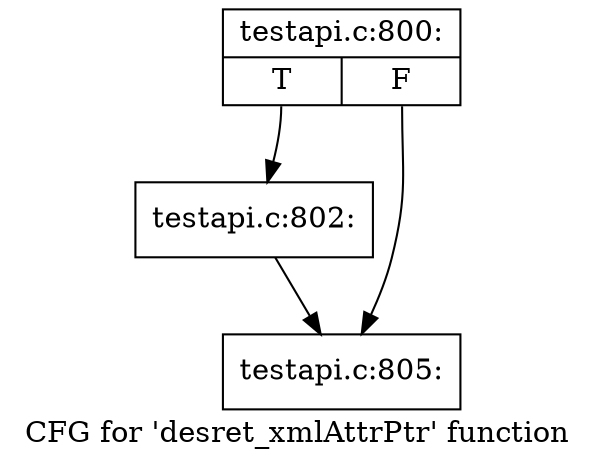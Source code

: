 digraph "CFG for 'desret_xmlAttrPtr' function" {
	label="CFG for 'desret_xmlAttrPtr' function";

	Node0x4b71560 [shape=record,label="{testapi.c:800:|{<s0>T|<s1>F}}"];
	Node0x4b71560:s0 -> Node0x4b77130;
	Node0x4b71560:s1 -> Node0x4b77290;
	Node0x4b77130 [shape=record,label="{testapi.c:802:}"];
	Node0x4b77130 -> Node0x4b77290;
	Node0x4b77290 [shape=record,label="{testapi.c:805:}"];
}
